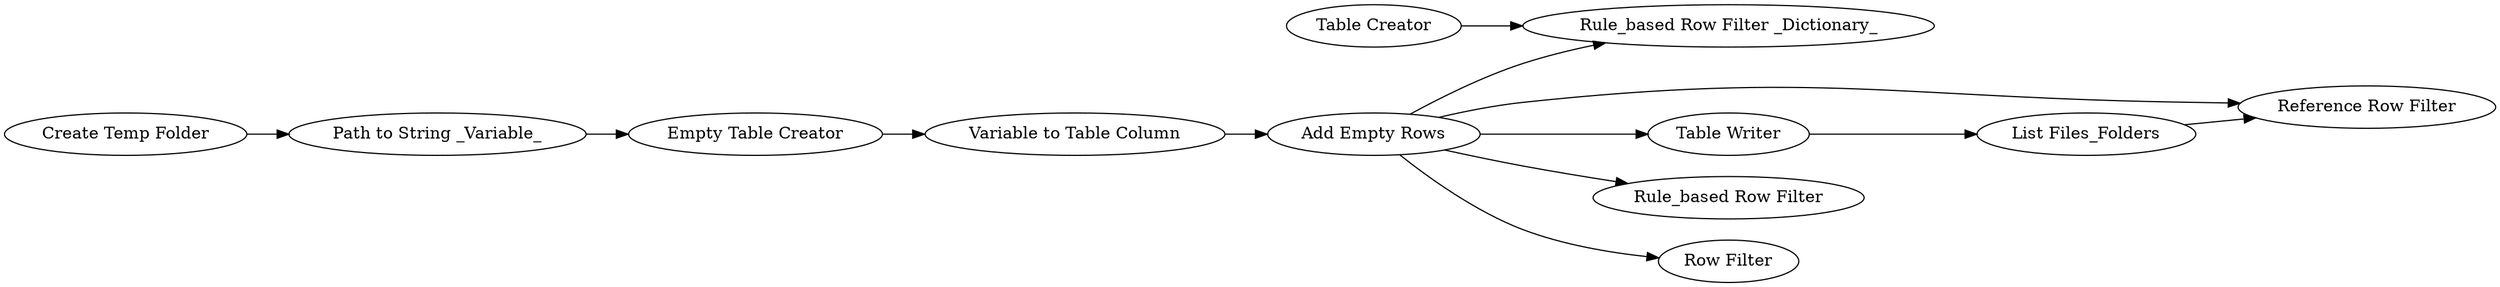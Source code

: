 digraph {
	"-8412721143755999895_14" [label="Rule_based Row Filter _Dictionary_"]
	"-8412721143755999895_9" [label="List Files_Folders"]
	"-8412721143755999895_20" [label="Table Creator"]
	"-8412721143755999895_16" [label="Reference Row Filter"]
	"-8412721143755999895_17" [label="Empty Table Creator"]
	"-8412721143755999895_8" [label="Create Temp Folder"]
	"-8412721143755999895_15" [label="Table Writer"]
	"-8412721143755999895_13" [label="Rule_based Row Filter"]
	"-8412721143755999895_12" [label="Row Filter"]
	"-8412721143755999895_11" [label="Variable to Table Column"]
	"-8412721143755999895_19" [label="Path to String _Variable_"]
	"-8412721143755999895_18" [label="Add Empty Rows"]
	"-8412721143755999895_18" -> "-8412721143755999895_15"
	"-8412721143755999895_11" -> "-8412721143755999895_18"
	"-8412721143755999895_18" -> "-8412721143755999895_13"
	"-8412721143755999895_18" -> "-8412721143755999895_16"
	"-8412721143755999895_18" -> "-8412721143755999895_12"
	"-8412721143755999895_18" -> "-8412721143755999895_14"
	"-8412721143755999895_8" -> "-8412721143755999895_19"
	"-8412721143755999895_17" -> "-8412721143755999895_11"
	"-8412721143755999895_20" -> "-8412721143755999895_14"
	"-8412721143755999895_15" -> "-8412721143755999895_9"
	"-8412721143755999895_19" -> "-8412721143755999895_17"
	"-8412721143755999895_9" -> "-8412721143755999895_16"
	rankdir=LR
}
